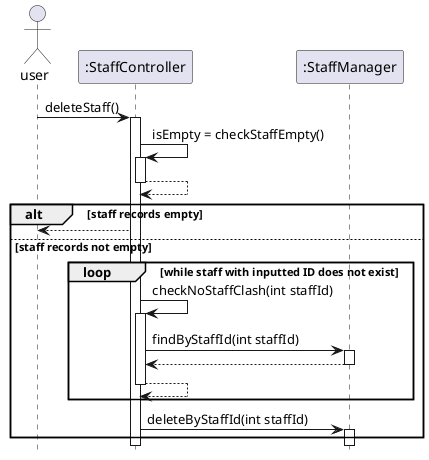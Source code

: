 @startuml
'https://plantuml.com/sequence-diagram

hide footbox

actor user
participant ":StaffController" as staffcontroller
participant ":StaffManager" as staffmanager


user -> staffcontroller: deleteStaff()
activate staffcontroller

staffcontroller -> staffcontroller: isEmpty = checkStaffEmpty()
activate staffcontroller
staffcontroller --> staffcontroller
deactivate staffcontroller

alt staff records empty
staffcontroller --> user

else staff records not empty
group loop [while staff with inputted ID does not exist]
staffcontroller -> staffcontroller: checkNoStaffClash(int staffId)
activate staffcontroller
staffcontroller -> staffmanager: findByStaffId(int staffId)
activate staffmanager
staffmanager --> staffcontroller
deactivate staffmanager
staffcontroller --> staffcontroller
deactivate staffcontroller
end

staffcontroller -> staffmanager: deleteByStaffId(int staffId)
activate staffmanager

end
@enduml